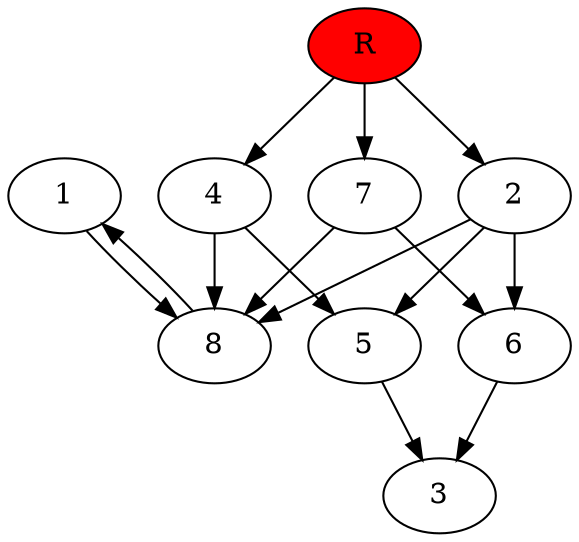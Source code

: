 digraph prb8005 {
	1
	2
	3
	4
	5
	6
	7
	8
	R [fillcolor="#ff0000" style=filled]
	1 -> 8
	2 -> 5
	2 -> 6
	2 -> 8
	4 -> 5
	4 -> 8
	5 -> 3
	6 -> 3
	7 -> 6
	7 -> 8
	8 -> 1
	R -> 2
	R -> 4
	R -> 7
}
